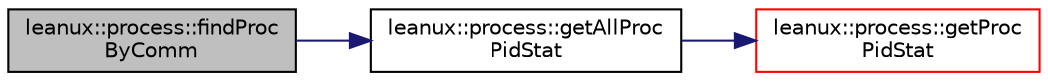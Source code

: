 digraph "leanux::process::findProcByComm"
{
 // LATEX_PDF_SIZE
  bgcolor="transparent";
  edge [fontname="Helvetica",fontsize="10",labelfontname="Helvetica",labelfontsize="10"];
  node [fontname="Helvetica",fontsize="10",shape=record];
  rankdir="LR";
  Node1 [label="leanux::process::findProc\lByComm",height=0.2,width=0.4,color="black", fillcolor="grey75", style="filled", fontcolor="black",tooltip="return all pids with specified comm (executable image) into stats"];
  Node1 -> Node2 [color="midnightblue",fontsize="10",style="solid",fontname="Helvetica"];
  Node2 [label="leanux::process::getAllProc\lPidStat",height=0.2,width=0.4,color="black",URL="$namespaceleanux_1_1process.html#a385cafe09f0dc82ce8a830124665d69d",tooltip="Get a snapshot of all pids (seen as /proc/PID) into a std::map keyed by pid_t."];
  Node2 -> Node3 [color="midnightblue",fontsize="10",style="solid",fontname="Helvetica"];
  Node3 [label="leanux::process::getProc\lPidStat",height=0.2,width=0.4,color="red",URL="$namespaceleanux_1_1process.html#a6533e64a7e3e102f65df053802c83919",tooltip="Get the ProcPidStat for the pid."];
}
